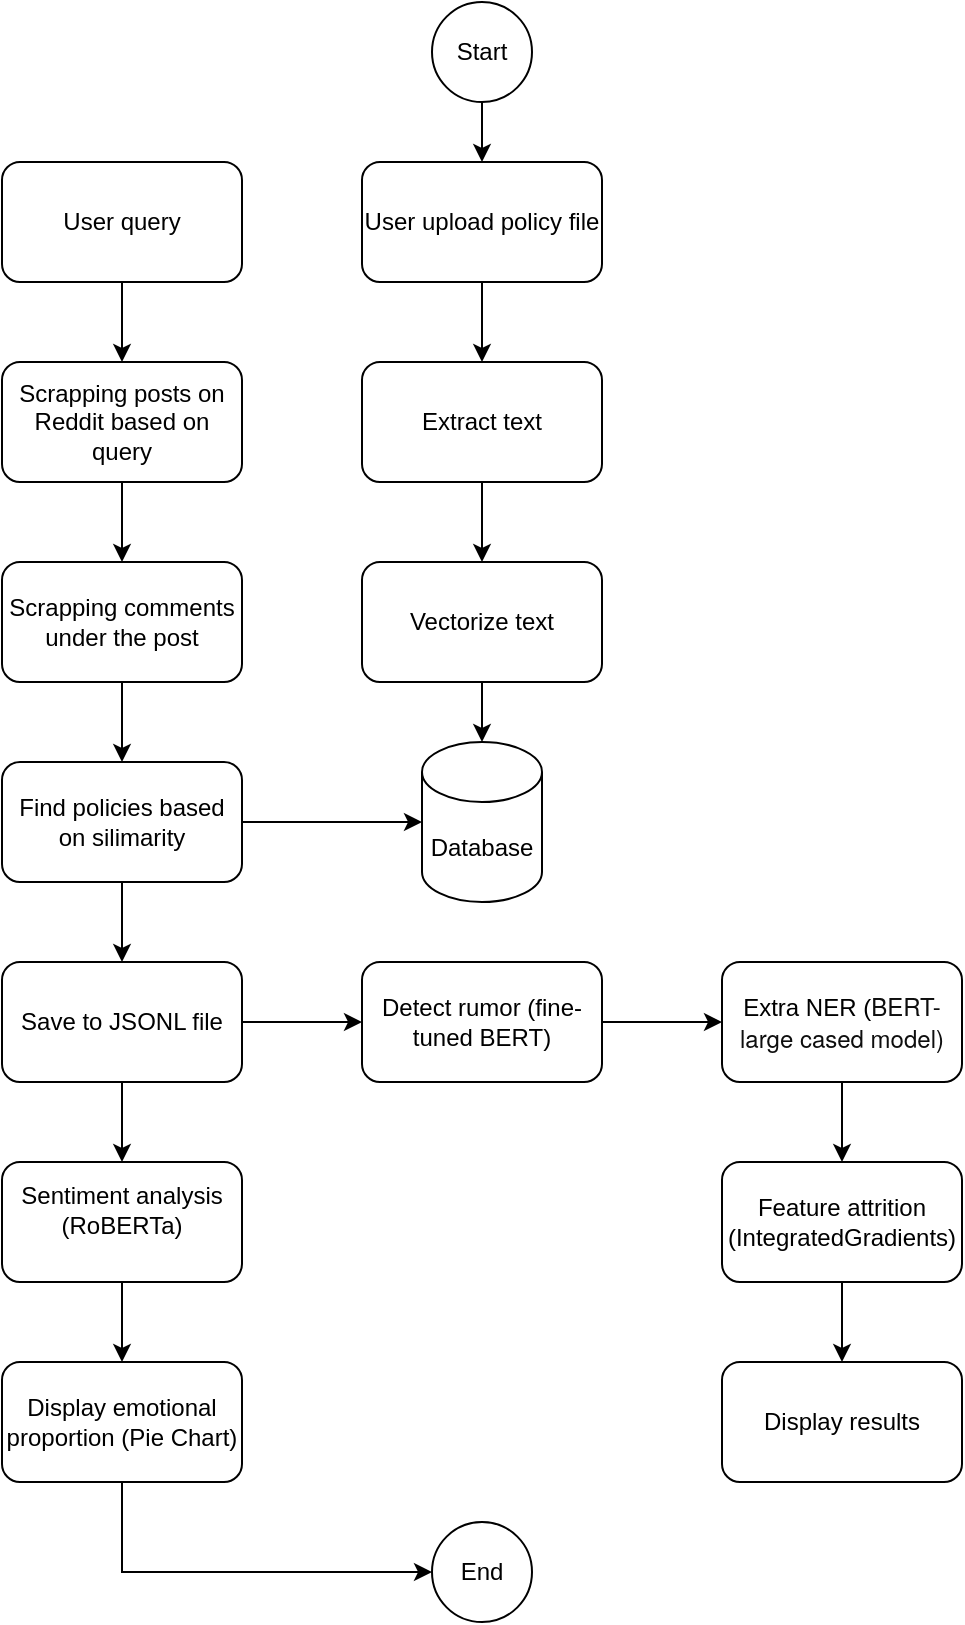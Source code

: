 <mxfile version="26.2.14">
  <diagram id="C5RBs43oDa-KdzZeNtuy" name="Page-1">
    <mxGraphModel dx="1068" dy="738" grid="1" gridSize="10" guides="1" tooltips="1" connect="1" arrows="1" fold="1" page="1" pageScale="1" pageWidth="827" pageHeight="1169" math="0" shadow="0">
      <root>
        <mxCell id="WIyWlLk6GJQsqaUBKTNV-0" />
        <mxCell id="WIyWlLk6GJQsqaUBKTNV-1" parent="WIyWlLk6GJQsqaUBKTNV-0" />
        <mxCell id="wjfcvk-_MFz2dwbTvUjB-2" value="Database" style="shape=cylinder3;whiteSpace=wrap;html=1;boundedLbl=1;backgroundOutline=1;size=15;" parent="WIyWlLk6GJQsqaUBKTNV-1" vertex="1">
          <mxGeometry x="230" y="450" width="60" height="80" as="geometry" />
        </mxCell>
        <mxCell id="wjfcvk-_MFz2dwbTvUjB-9" value="" style="edgeStyle=orthogonalEdgeStyle;rounded=0;orthogonalLoop=1;jettySize=auto;html=1;" parent="WIyWlLk6GJQsqaUBKTNV-1" source="wjfcvk-_MFz2dwbTvUjB-7" target="wjfcvk-_MFz2dwbTvUjB-8" edge="1">
          <mxGeometry relative="1" as="geometry" />
        </mxCell>
        <mxCell id="wjfcvk-_MFz2dwbTvUjB-7" value="Start" style="ellipse;whiteSpace=wrap;html=1;aspect=fixed;" parent="WIyWlLk6GJQsqaUBKTNV-1" vertex="1">
          <mxGeometry x="235" y="80" width="50" height="50" as="geometry" />
        </mxCell>
        <mxCell id="wjfcvk-_MFz2dwbTvUjB-11" value="" style="edgeStyle=orthogonalEdgeStyle;rounded=0;orthogonalLoop=1;jettySize=auto;html=1;" parent="WIyWlLk6GJQsqaUBKTNV-1" source="wjfcvk-_MFz2dwbTvUjB-8" target="wjfcvk-_MFz2dwbTvUjB-10" edge="1">
          <mxGeometry relative="1" as="geometry" />
        </mxCell>
        <mxCell id="wjfcvk-_MFz2dwbTvUjB-8" value="User upload policy file" style="rounded=1;whiteSpace=wrap;html=1;" parent="WIyWlLk6GJQsqaUBKTNV-1" vertex="1">
          <mxGeometry x="200" y="160" width="120" height="60" as="geometry" />
        </mxCell>
        <mxCell id="wjfcvk-_MFz2dwbTvUjB-13" value="" style="edgeStyle=orthogonalEdgeStyle;rounded=0;orthogonalLoop=1;jettySize=auto;html=1;" parent="WIyWlLk6GJQsqaUBKTNV-1" source="wjfcvk-_MFz2dwbTvUjB-10" target="wjfcvk-_MFz2dwbTvUjB-12" edge="1">
          <mxGeometry relative="1" as="geometry" />
        </mxCell>
        <mxCell id="wjfcvk-_MFz2dwbTvUjB-10" value="Extract text" style="rounded=1;whiteSpace=wrap;html=1;" parent="WIyWlLk6GJQsqaUBKTNV-1" vertex="1">
          <mxGeometry x="200" y="260" width="120" height="60" as="geometry" />
        </mxCell>
        <mxCell id="wjfcvk-_MFz2dwbTvUjB-15" value="" style="edgeStyle=orthogonalEdgeStyle;rounded=0;orthogonalLoop=1;jettySize=auto;html=1;entryX=0.5;entryY=0;entryDx=0;entryDy=0;entryPerimeter=0;" parent="WIyWlLk6GJQsqaUBKTNV-1" source="wjfcvk-_MFz2dwbTvUjB-12" target="wjfcvk-_MFz2dwbTvUjB-2" edge="1">
          <mxGeometry relative="1" as="geometry">
            <mxPoint x="400" y="400" as="targetPoint" />
            <Array as="points">
              <mxPoint x="260" y="440" />
              <mxPoint x="260" y="440" />
            </Array>
          </mxGeometry>
        </mxCell>
        <mxCell id="wjfcvk-_MFz2dwbTvUjB-12" value="Vectorize text" style="rounded=1;whiteSpace=wrap;html=1;" parent="WIyWlLk6GJQsqaUBKTNV-1" vertex="1">
          <mxGeometry x="200" y="360" width="120" height="60" as="geometry" />
        </mxCell>
        <mxCell id="wjfcvk-_MFz2dwbTvUjB-18" value="" style="edgeStyle=orthogonalEdgeStyle;rounded=0;orthogonalLoop=1;jettySize=auto;html=1;" parent="WIyWlLk6GJQsqaUBKTNV-1" source="wjfcvk-_MFz2dwbTvUjB-16" target="wjfcvk-_MFz2dwbTvUjB-17" edge="1">
          <mxGeometry relative="1" as="geometry" />
        </mxCell>
        <mxCell id="wjfcvk-_MFz2dwbTvUjB-16" value="User query" style="rounded=1;whiteSpace=wrap;html=1;" parent="WIyWlLk6GJQsqaUBKTNV-1" vertex="1">
          <mxGeometry x="20" y="160" width="120" height="60" as="geometry" />
        </mxCell>
        <mxCell id="wjfcvk-_MFz2dwbTvUjB-20" value="" style="edgeStyle=orthogonalEdgeStyle;rounded=0;orthogonalLoop=1;jettySize=auto;html=1;" parent="WIyWlLk6GJQsqaUBKTNV-1" source="wjfcvk-_MFz2dwbTvUjB-17" target="wjfcvk-_MFz2dwbTvUjB-19" edge="1">
          <mxGeometry relative="1" as="geometry" />
        </mxCell>
        <mxCell id="wjfcvk-_MFz2dwbTvUjB-17" value="Scrapping posts on Reddit based on query" style="whiteSpace=wrap;html=1;rounded=1;" parent="WIyWlLk6GJQsqaUBKTNV-1" vertex="1">
          <mxGeometry x="20" y="260" width="120" height="60" as="geometry" />
        </mxCell>
        <mxCell id="wjfcvk-_MFz2dwbTvUjB-22" value="" style="edgeStyle=orthogonalEdgeStyle;rounded=0;orthogonalLoop=1;jettySize=auto;html=1;" parent="WIyWlLk6GJQsqaUBKTNV-1" source="wjfcvk-_MFz2dwbTvUjB-19" target="wjfcvk-_MFz2dwbTvUjB-21" edge="1">
          <mxGeometry relative="1" as="geometry" />
        </mxCell>
        <mxCell id="wjfcvk-_MFz2dwbTvUjB-19" value="Scrapping comments under the post" style="whiteSpace=wrap;html=1;rounded=1;" parent="WIyWlLk6GJQsqaUBKTNV-1" vertex="1">
          <mxGeometry x="20" y="360" width="120" height="60" as="geometry" />
        </mxCell>
        <mxCell id="wjfcvk-_MFz2dwbTvUjB-24" value="" style="edgeStyle=orthogonalEdgeStyle;rounded=0;orthogonalLoop=1;jettySize=auto;html=1;" parent="WIyWlLk6GJQsqaUBKTNV-1" source="wjfcvk-_MFz2dwbTvUjB-21" target="wjfcvk-_MFz2dwbTvUjB-23" edge="1">
          <mxGeometry relative="1" as="geometry" />
        </mxCell>
        <mxCell id="wjfcvk-_MFz2dwbTvUjB-21" value="Find policies based on silimarity" style="rounded=1;whiteSpace=wrap;html=1;" parent="WIyWlLk6GJQsqaUBKTNV-1" vertex="1">
          <mxGeometry x="20" y="460" width="120" height="60" as="geometry" />
        </mxCell>
        <mxCell id="wjfcvk-_MFz2dwbTvUjB-27" value="" style="edgeStyle=orthogonalEdgeStyle;rounded=0;orthogonalLoop=1;jettySize=auto;html=1;" parent="WIyWlLk6GJQsqaUBKTNV-1" source="wjfcvk-_MFz2dwbTvUjB-23" target="wjfcvk-_MFz2dwbTvUjB-26" edge="1">
          <mxGeometry relative="1" as="geometry" />
        </mxCell>
        <mxCell id="wjfcvk-_MFz2dwbTvUjB-35" value="" style="edgeStyle=orthogonalEdgeStyle;rounded=0;orthogonalLoop=1;jettySize=auto;html=1;" parent="WIyWlLk6GJQsqaUBKTNV-1" source="wjfcvk-_MFz2dwbTvUjB-23" target="wjfcvk-_MFz2dwbTvUjB-34" edge="1">
          <mxGeometry relative="1" as="geometry" />
        </mxCell>
        <mxCell id="wjfcvk-_MFz2dwbTvUjB-23" value="Save to JSONL file" style="whiteSpace=wrap;html=1;rounded=1;" parent="WIyWlLk6GJQsqaUBKTNV-1" vertex="1">
          <mxGeometry x="20" y="560" width="120" height="60" as="geometry" />
        </mxCell>
        <mxCell id="wjfcvk-_MFz2dwbTvUjB-25" value="" style="endArrow=classic;html=1;rounded=0;entryX=0;entryY=0.5;entryDx=0;entryDy=0;entryPerimeter=0;exitX=1;exitY=0.5;exitDx=0;exitDy=0;" parent="WIyWlLk6GJQsqaUBKTNV-1" source="wjfcvk-_MFz2dwbTvUjB-21" target="wjfcvk-_MFz2dwbTvUjB-2" edge="1">
          <mxGeometry width="50" height="50" relative="1" as="geometry">
            <mxPoint x="-40" y="430" as="sourcePoint" />
            <mxPoint x="10" y="380" as="targetPoint" />
            <Array as="points">
              <mxPoint x="230" y="490" />
            </Array>
          </mxGeometry>
        </mxCell>
        <mxCell id="wjfcvk-_MFz2dwbTvUjB-29" value="" style="edgeStyle=orthogonalEdgeStyle;rounded=0;orthogonalLoop=1;jettySize=auto;html=1;" parent="WIyWlLk6GJQsqaUBKTNV-1" source="wjfcvk-_MFz2dwbTvUjB-26" target="wjfcvk-_MFz2dwbTvUjB-28" edge="1">
          <mxGeometry relative="1" as="geometry" />
        </mxCell>
        <mxCell id="wjfcvk-_MFz2dwbTvUjB-26" value="Detect rumor (fine-tuned BERT)" style="whiteSpace=wrap;html=1;rounded=1;" parent="WIyWlLk6GJQsqaUBKTNV-1" vertex="1">
          <mxGeometry x="200" y="560" width="120" height="60" as="geometry" />
        </mxCell>
        <mxCell id="wjfcvk-_MFz2dwbTvUjB-33" value="" style="edgeStyle=orthogonalEdgeStyle;rounded=0;orthogonalLoop=1;jettySize=auto;html=1;" parent="WIyWlLk6GJQsqaUBKTNV-1" source="wjfcvk-_MFz2dwbTvUjB-28" target="wjfcvk-_MFz2dwbTvUjB-32" edge="1">
          <mxGeometry relative="1" as="geometry" />
        </mxCell>
        <mxCell id="wjfcvk-_MFz2dwbTvUjB-28" value="&lt;font style=&quot;font-size: 12px;&quot;&gt;Extra NER (&lt;span style=&quot;color: rgb(14, 14, 14); font-family: &amp;quot;Helvetica Neue&amp;quot;; background-color: transparent;&quot;&gt;BERT-large cased model)&lt;/span&gt;&lt;/font&gt;" style="whiteSpace=wrap;html=1;rounded=1;" parent="WIyWlLk6GJQsqaUBKTNV-1" vertex="1">
          <mxGeometry x="380" y="560" width="120" height="60" as="geometry" />
        </mxCell>
        <mxCell id="wjfcvk-_MFz2dwbTvUjB-32" value="Feature attrition (IntegratedGradients)" style="whiteSpace=wrap;html=1;rounded=1;" parent="WIyWlLk6GJQsqaUBKTNV-1" vertex="1">
          <mxGeometry x="380" y="660" width="120" height="60" as="geometry" />
        </mxCell>
        <mxCell id="wjfcvk-_MFz2dwbTvUjB-41" value="" style="edgeStyle=orthogonalEdgeStyle;rounded=0;orthogonalLoop=1;jettySize=auto;html=1;" parent="WIyWlLk6GJQsqaUBKTNV-1" source="wjfcvk-_MFz2dwbTvUjB-34" target="wjfcvk-_MFz2dwbTvUjB-40" edge="1">
          <mxGeometry relative="1" as="geometry" />
        </mxCell>
        <mxCell id="wjfcvk-_MFz2dwbTvUjB-34" value="&lt;font style=&quot;font-size: 12px;&quot;&gt;Sentiment analysis (&lt;span style=&quot;background-color: transparent; color: light-dark(rgb(0, 0, 0), rgb(255, 255, 255));&quot;&gt;RoBERTa)&lt;/span&gt;&lt;/font&gt;&lt;p&gt;&lt;/p&gt;" style="whiteSpace=wrap;html=1;rounded=1;" parent="WIyWlLk6GJQsqaUBKTNV-1" vertex="1">
          <mxGeometry x="20" y="660" width="120" height="60" as="geometry" />
        </mxCell>
        <mxCell id="wjfcvk-_MFz2dwbTvUjB-36" value="Display results" style="whiteSpace=wrap;html=1;rounded=1;" parent="WIyWlLk6GJQsqaUBKTNV-1" vertex="1">
          <mxGeometry x="380" y="760" width="120" height="60" as="geometry" />
        </mxCell>
        <mxCell id="wjfcvk-_MFz2dwbTvUjB-39" value="" style="endArrow=classic;html=1;rounded=0;exitX=0.5;exitY=1;exitDx=0;exitDy=0;" parent="WIyWlLk6GJQsqaUBKTNV-1" source="wjfcvk-_MFz2dwbTvUjB-32" edge="1">
          <mxGeometry width="50" height="50" relative="1" as="geometry">
            <mxPoint x="160" y="590" as="sourcePoint" />
            <mxPoint x="440" y="760" as="targetPoint" />
            <Array as="points" />
          </mxGeometry>
        </mxCell>
        <mxCell id="wjfcvk-_MFz2dwbTvUjB-40" value="Display emotional proportion (Pie Chart)" style="whiteSpace=wrap;html=1;rounded=1;" parent="WIyWlLk6GJQsqaUBKTNV-1" vertex="1">
          <mxGeometry x="20" y="760" width="120" height="60" as="geometry" />
        </mxCell>
        <mxCell id="wjfcvk-_MFz2dwbTvUjB-42" value="End" style="ellipse;whiteSpace=wrap;html=1;aspect=fixed;" parent="WIyWlLk6GJQsqaUBKTNV-1" vertex="1">
          <mxGeometry x="235" y="840" width="50" height="50" as="geometry" />
        </mxCell>
        <mxCell id="wjfcvk-_MFz2dwbTvUjB-43" value="" style="endArrow=classic;html=1;rounded=0;exitX=0.5;exitY=1;exitDx=0;exitDy=0;entryX=0;entryY=0.5;entryDx=0;entryDy=0;" parent="WIyWlLk6GJQsqaUBKTNV-1" source="wjfcvk-_MFz2dwbTvUjB-40" target="wjfcvk-_MFz2dwbTvUjB-42" edge="1">
          <mxGeometry width="50" height="50" relative="1" as="geometry">
            <mxPoint x="140" y="670" as="sourcePoint" />
            <mxPoint x="190" y="620" as="targetPoint" />
            <Array as="points">
              <mxPoint x="80" y="865" />
            </Array>
          </mxGeometry>
        </mxCell>
      </root>
    </mxGraphModel>
  </diagram>
</mxfile>
